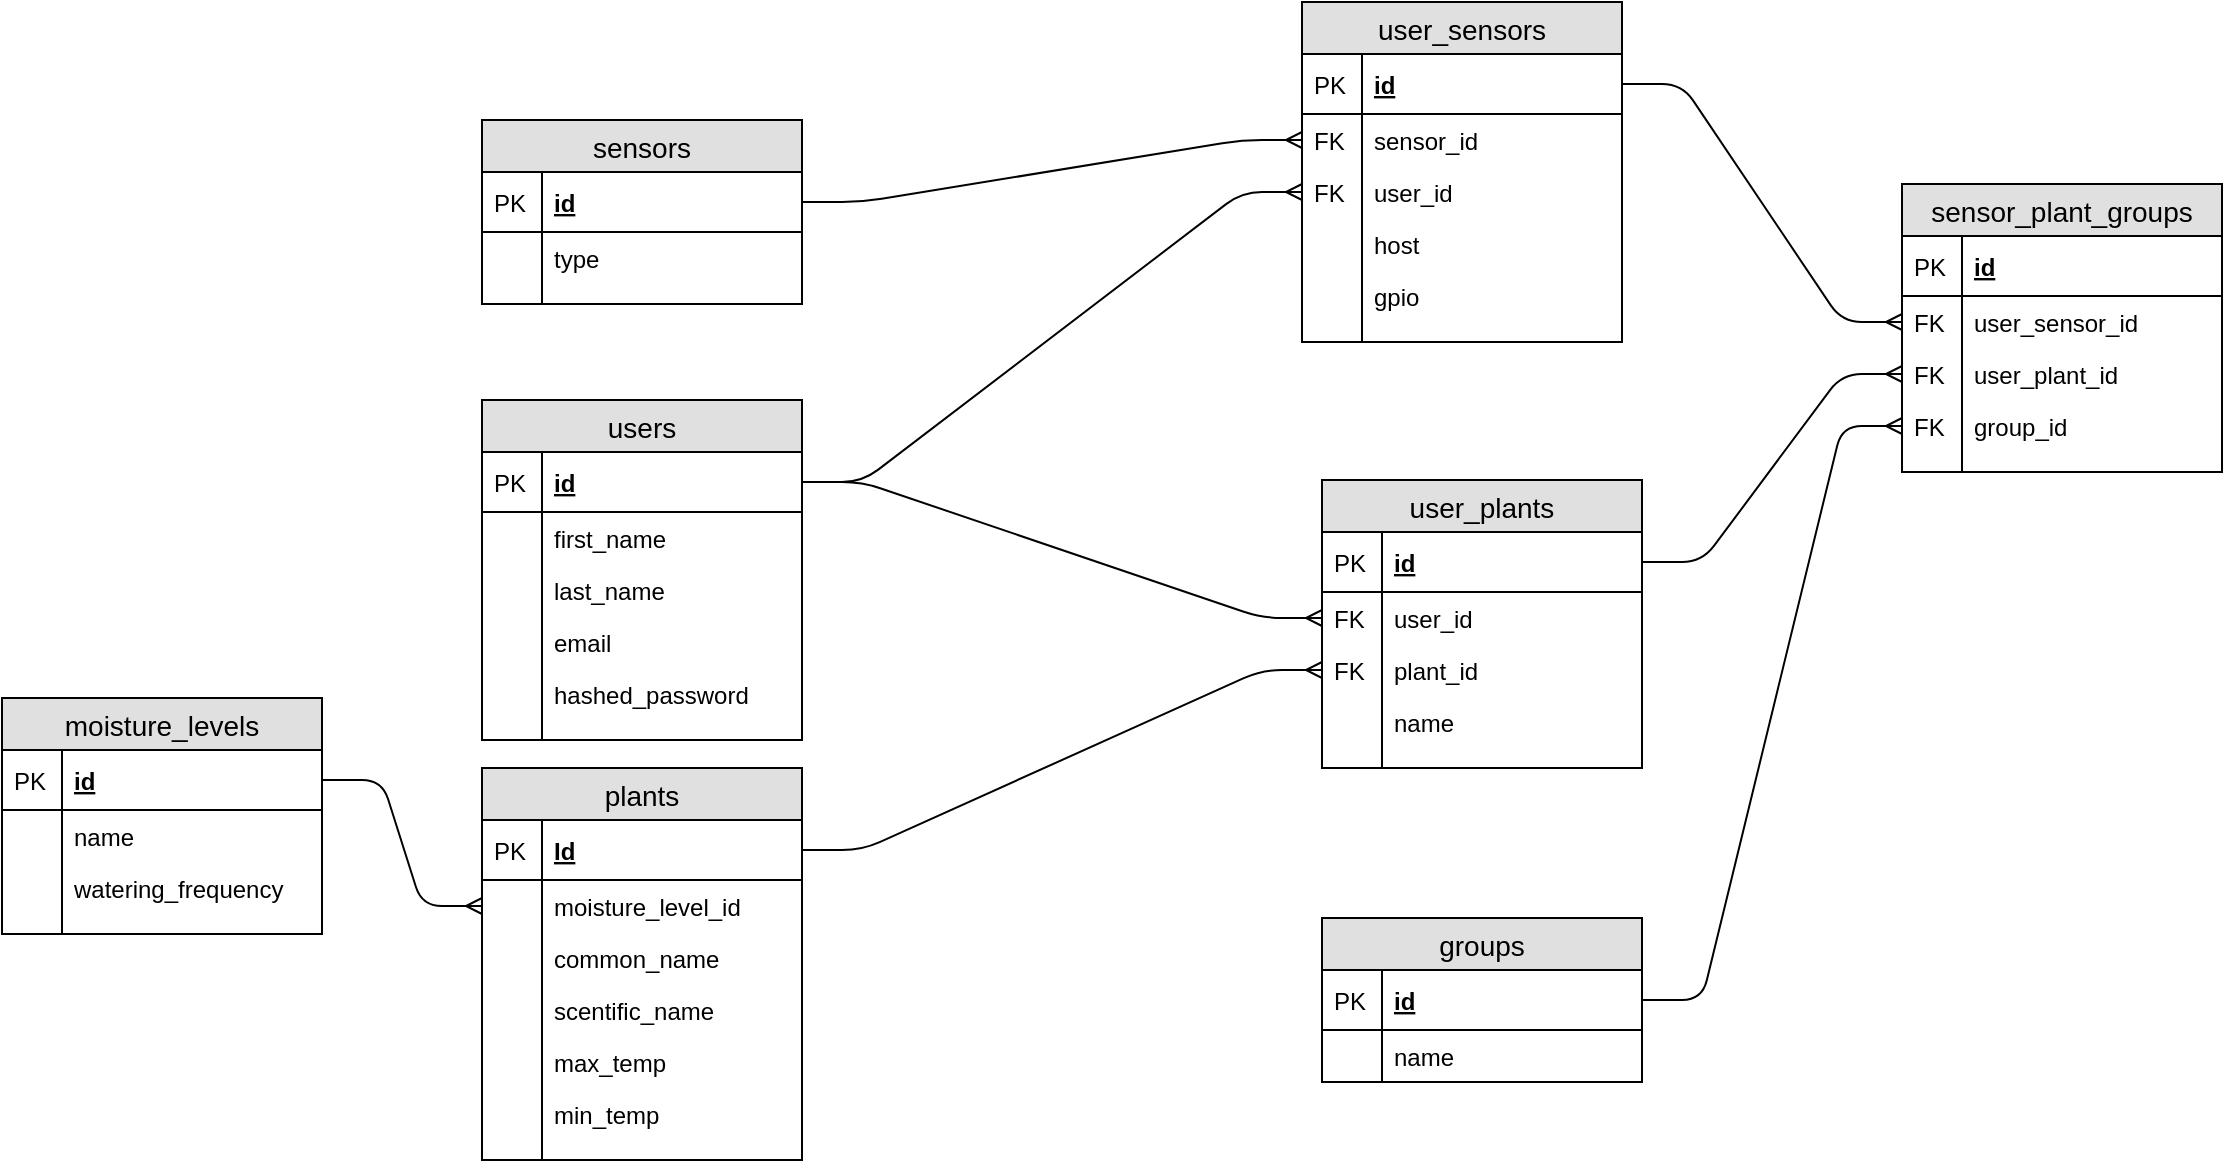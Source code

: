 <mxfile version="12.2.9" type="github" pages="1">
  <diagram id="MhqscBjMdHreHNnrETDg" name="Page-1">
    <mxGraphModel dx="1938" dy="1739" grid="1" gridSize="10" guides="1" tooltips="1" connect="1" arrows="1" fold="1" page="1" pageScale="1" pageWidth="850" pageHeight="1100" math="0" shadow="0">
      <root>
        <mxCell id="0"/>
        <mxCell id="1" parent="0"/>
        <mxCell id="bkFo6INZ_vl38a5Fbl8--2" value="users" style="swimlane;fontStyle=0;childLayout=stackLayout;horizontal=1;startSize=26;fillColor=#e0e0e0;horizontalStack=0;resizeParent=1;resizeParentMax=0;resizeLast=0;collapsible=1;marginBottom=0;swimlaneFillColor=#ffffff;align=center;fontSize=14;" parent="1" vertex="1">
          <mxGeometry x="-90" y="30" width="160" height="170" as="geometry"/>
        </mxCell>
        <mxCell id="bkFo6INZ_vl38a5Fbl8--3" value="id" style="shape=partialRectangle;top=0;left=0;right=0;bottom=1;align=left;verticalAlign=middle;fillColor=none;spacingLeft=34;spacingRight=4;overflow=hidden;rotatable=0;points=[[0,0.5],[1,0.5]];portConstraint=eastwest;dropTarget=0;fontStyle=5;fontSize=12;" parent="bkFo6INZ_vl38a5Fbl8--2" vertex="1">
          <mxGeometry y="26" width="160" height="30" as="geometry"/>
        </mxCell>
        <mxCell id="bkFo6INZ_vl38a5Fbl8--4" value="PK" style="shape=partialRectangle;top=0;left=0;bottom=0;fillColor=none;align=left;verticalAlign=middle;spacingLeft=4;spacingRight=4;overflow=hidden;rotatable=0;points=[];portConstraint=eastwest;part=1;fontSize=12;" parent="bkFo6INZ_vl38a5Fbl8--3" vertex="1" connectable="0">
          <mxGeometry width="30" height="30" as="geometry"/>
        </mxCell>
        <mxCell id="bkFo6INZ_vl38a5Fbl8--5" value="first_name" style="shape=partialRectangle;top=0;left=0;right=0;bottom=0;align=left;verticalAlign=top;fillColor=none;spacingLeft=34;spacingRight=4;overflow=hidden;rotatable=0;points=[[0,0.5],[1,0.5]];portConstraint=eastwest;dropTarget=0;fontSize=12;" parent="bkFo6INZ_vl38a5Fbl8--2" vertex="1">
          <mxGeometry y="56" width="160" height="26" as="geometry"/>
        </mxCell>
        <mxCell id="bkFo6INZ_vl38a5Fbl8--6" value="" style="shape=partialRectangle;top=0;left=0;bottom=0;fillColor=none;align=left;verticalAlign=top;spacingLeft=4;spacingRight=4;overflow=hidden;rotatable=0;points=[];portConstraint=eastwest;part=1;fontSize=12;" parent="bkFo6INZ_vl38a5Fbl8--5" vertex="1" connectable="0">
          <mxGeometry width="30" height="26" as="geometry"/>
        </mxCell>
        <mxCell id="bkFo6INZ_vl38a5Fbl8--7" value="last_name" style="shape=partialRectangle;top=0;left=0;right=0;bottom=0;align=left;verticalAlign=top;fillColor=none;spacingLeft=34;spacingRight=4;overflow=hidden;rotatable=0;points=[[0,0.5],[1,0.5]];portConstraint=eastwest;dropTarget=0;fontSize=12;" parent="bkFo6INZ_vl38a5Fbl8--2" vertex="1">
          <mxGeometry y="82" width="160" height="26" as="geometry"/>
        </mxCell>
        <mxCell id="bkFo6INZ_vl38a5Fbl8--8" value="" style="shape=partialRectangle;top=0;left=0;bottom=0;fillColor=none;align=left;verticalAlign=top;spacingLeft=4;spacingRight=4;overflow=hidden;rotatable=0;points=[];portConstraint=eastwest;part=1;fontSize=12;" parent="bkFo6INZ_vl38a5Fbl8--7" vertex="1" connectable="0">
          <mxGeometry width="30" height="26" as="geometry"/>
        </mxCell>
        <mxCell id="bkFo6INZ_vl38a5Fbl8--13" value="email" style="shape=partialRectangle;top=0;left=0;right=0;bottom=0;align=left;verticalAlign=top;fillColor=none;spacingLeft=34;spacingRight=4;overflow=hidden;rotatable=0;points=[[0,0.5],[1,0.5]];portConstraint=eastwest;dropTarget=0;fontSize=12;" parent="bkFo6INZ_vl38a5Fbl8--2" vertex="1">
          <mxGeometry y="108" width="160" height="26" as="geometry"/>
        </mxCell>
        <mxCell id="bkFo6INZ_vl38a5Fbl8--14" value="" style="shape=partialRectangle;top=0;left=0;bottom=0;fillColor=none;align=left;verticalAlign=top;spacingLeft=4;spacingRight=4;overflow=hidden;rotatable=0;points=[];portConstraint=eastwest;part=1;fontSize=12;" parent="bkFo6INZ_vl38a5Fbl8--13" vertex="1" connectable="0">
          <mxGeometry width="30" height="26" as="geometry"/>
        </mxCell>
        <mxCell id="bkFo6INZ_vl38a5Fbl8--9" value="hashed_password" style="shape=partialRectangle;top=0;left=0;right=0;bottom=0;align=left;verticalAlign=top;fillColor=none;spacingLeft=34;spacingRight=4;overflow=hidden;rotatable=0;points=[[0,0.5],[1,0.5]];portConstraint=eastwest;dropTarget=0;fontSize=12;" parent="bkFo6INZ_vl38a5Fbl8--2" vertex="1">
          <mxGeometry y="134" width="160" height="26" as="geometry"/>
        </mxCell>
        <mxCell id="bkFo6INZ_vl38a5Fbl8--10" value="" style="shape=partialRectangle;top=0;left=0;bottom=0;fillColor=none;align=left;verticalAlign=top;spacingLeft=4;spacingRight=4;overflow=hidden;rotatable=0;points=[];portConstraint=eastwest;part=1;fontSize=12;" parent="bkFo6INZ_vl38a5Fbl8--9" vertex="1" connectable="0">
          <mxGeometry width="30" height="26" as="geometry"/>
        </mxCell>
        <mxCell id="bkFo6INZ_vl38a5Fbl8--11" value="" style="shape=partialRectangle;top=0;left=0;right=0;bottom=0;align=left;verticalAlign=top;fillColor=none;spacingLeft=34;spacingRight=4;overflow=hidden;rotatable=0;points=[[0,0.5],[1,0.5]];portConstraint=eastwest;dropTarget=0;fontSize=12;" parent="bkFo6INZ_vl38a5Fbl8--2" vertex="1">
          <mxGeometry y="160" width="160" height="10" as="geometry"/>
        </mxCell>
        <mxCell id="bkFo6INZ_vl38a5Fbl8--12" value="" style="shape=partialRectangle;top=0;left=0;bottom=0;fillColor=none;align=left;verticalAlign=top;spacingLeft=4;spacingRight=4;overflow=hidden;rotatable=0;points=[];portConstraint=eastwest;part=1;fontSize=12;" parent="bkFo6INZ_vl38a5Fbl8--11" vertex="1" connectable="0">
          <mxGeometry width="30" height="10" as="geometry"/>
        </mxCell>
        <mxCell id="bkFo6INZ_vl38a5Fbl8--15" value="user_plants" style="swimlane;fontStyle=0;childLayout=stackLayout;horizontal=1;startSize=26;fillColor=#e0e0e0;horizontalStack=0;resizeParent=1;resizeParentMax=0;resizeLast=0;collapsible=1;marginBottom=0;swimlaneFillColor=#ffffff;align=center;fontSize=14;" parent="1" vertex="1">
          <mxGeometry x="330" y="70" width="160" height="144" as="geometry"/>
        </mxCell>
        <mxCell id="bkFo6INZ_vl38a5Fbl8--16" value="id" style="shape=partialRectangle;top=0;left=0;right=0;bottom=1;align=left;verticalAlign=middle;fillColor=none;spacingLeft=34;spacingRight=4;overflow=hidden;rotatable=0;points=[[0,0.5],[1,0.5]];portConstraint=eastwest;dropTarget=0;fontStyle=5;fontSize=12;" parent="bkFo6INZ_vl38a5Fbl8--15" vertex="1">
          <mxGeometry y="26" width="160" height="30" as="geometry"/>
        </mxCell>
        <mxCell id="bkFo6INZ_vl38a5Fbl8--17" value="PK" style="shape=partialRectangle;top=0;left=0;bottom=0;fillColor=none;align=left;verticalAlign=middle;spacingLeft=4;spacingRight=4;overflow=hidden;rotatable=0;points=[];portConstraint=eastwest;part=1;fontSize=12;" parent="bkFo6INZ_vl38a5Fbl8--16" vertex="1" connectable="0">
          <mxGeometry width="30" height="30" as="geometry"/>
        </mxCell>
        <mxCell id="bkFo6INZ_vl38a5Fbl8--18" value="user_id" style="shape=partialRectangle;top=0;left=0;right=0;bottom=0;align=left;verticalAlign=top;fillColor=none;spacingLeft=34;spacingRight=4;overflow=hidden;rotatable=0;points=[[0,0.5],[1,0.5]];portConstraint=eastwest;dropTarget=0;fontSize=12;" parent="bkFo6INZ_vl38a5Fbl8--15" vertex="1">
          <mxGeometry y="56" width="160" height="26" as="geometry"/>
        </mxCell>
        <mxCell id="bkFo6INZ_vl38a5Fbl8--19" value="FK" style="shape=partialRectangle;top=0;left=0;bottom=0;fillColor=none;align=left;verticalAlign=top;spacingLeft=4;spacingRight=4;overflow=hidden;rotatable=0;points=[];portConstraint=eastwest;part=1;fontSize=12;" parent="bkFo6INZ_vl38a5Fbl8--18" vertex="1" connectable="0">
          <mxGeometry width="30" height="26" as="geometry"/>
        </mxCell>
        <mxCell id="bkFo6INZ_vl38a5Fbl8--20" value="plant_id" style="shape=partialRectangle;top=0;left=0;right=0;bottom=0;align=left;verticalAlign=top;fillColor=none;spacingLeft=34;spacingRight=4;overflow=hidden;rotatable=0;points=[[0,0.5],[1,0.5]];portConstraint=eastwest;dropTarget=0;fontSize=12;" parent="bkFo6INZ_vl38a5Fbl8--15" vertex="1">
          <mxGeometry y="82" width="160" height="26" as="geometry"/>
        </mxCell>
        <mxCell id="bkFo6INZ_vl38a5Fbl8--21" value="FK" style="shape=partialRectangle;top=0;left=0;bottom=0;fillColor=none;align=left;verticalAlign=top;spacingLeft=4;spacingRight=4;overflow=hidden;rotatable=0;points=[];portConstraint=eastwest;part=1;fontSize=12;" parent="bkFo6INZ_vl38a5Fbl8--20" vertex="1" connectable="0">
          <mxGeometry width="30" height="26" as="geometry"/>
        </mxCell>
        <mxCell id="bkFo6INZ_vl38a5Fbl8--113" value="name" style="shape=partialRectangle;top=0;left=0;right=0;bottom=0;align=left;verticalAlign=top;fillColor=none;spacingLeft=34;spacingRight=4;overflow=hidden;rotatable=0;points=[[0,0.5],[1,0.5]];portConstraint=eastwest;dropTarget=0;fontSize=12;" parent="bkFo6INZ_vl38a5Fbl8--15" vertex="1">
          <mxGeometry y="108" width="160" height="26" as="geometry"/>
        </mxCell>
        <mxCell id="bkFo6INZ_vl38a5Fbl8--114" value="" style="shape=partialRectangle;top=0;left=0;bottom=0;fillColor=none;align=left;verticalAlign=top;spacingLeft=4;spacingRight=4;overflow=hidden;rotatable=0;points=[];portConstraint=eastwest;part=1;fontSize=12;" parent="bkFo6INZ_vl38a5Fbl8--113" vertex="1" connectable="0">
          <mxGeometry width="30" height="26" as="geometry"/>
        </mxCell>
        <mxCell id="bkFo6INZ_vl38a5Fbl8--24" value="" style="shape=partialRectangle;top=0;left=0;right=0;bottom=0;align=left;verticalAlign=top;fillColor=none;spacingLeft=34;spacingRight=4;overflow=hidden;rotatable=0;points=[[0,0.5],[1,0.5]];portConstraint=eastwest;dropTarget=0;fontSize=12;" parent="bkFo6INZ_vl38a5Fbl8--15" vertex="1">
          <mxGeometry y="134" width="160" height="10" as="geometry"/>
        </mxCell>
        <mxCell id="bkFo6INZ_vl38a5Fbl8--25" value="" style="shape=partialRectangle;top=0;left=0;bottom=0;fillColor=none;align=left;verticalAlign=top;spacingLeft=4;spacingRight=4;overflow=hidden;rotatable=0;points=[];portConstraint=eastwest;part=1;fontSize=12;" parent="bkFo6INZ_vl38a5Fbl8--24" vertex="1" connectable="0">
          <mxGeometry width="30" height="10" as="geometry"/>
        </mxCell>
        <mxCell id="bkFo6INZ_vl38a5Fbl8--27" value="" style="edgeStyle=entityRelationEdgeStyle;fontSize=12;html=1;endArrow=ERmany;entryX=0;entryY=0.5;entryDx=0;entryDy=0;exitX=1;exitY=0.5;exitDx=0;exitDy=0;" parent="1" source="bkFo6INZ_vl38a5Fbl8--3" target="bkFo6INZ_vl38a5Fbl8--18" edge="1">
          <mxGeometry width="100" height="100" relative="1" as="geometry">
            <mxPoint x="210" y="120" as="sourcePoint"/>
            <mxPoint x="110" y="350" as="targetPoint"/>
          </mxGeometry>
        </mxCell>
        <mxCell id="bkFo6INZ_vl38a5Fbl8--28" value="plants" style="swimlane;fontStyle=0;childLayout=stackLayout;horizontal=1;startSize=26;fillColor=#e0e0e0;horizontalStack=0;resizeParent=1;resizeParentMax=0;resizeLast=0;collapsible=1;marginBottom=0;swimlaneFillColor=#ffffff;align=center;fontSize=14;" parent="1" vertex="1">
          <mxGeometry x="-90" y="214" width="160" height="196" as="geometry"/>
        </mxCell>
        <mxCell id="bkFo6INZ_vl38a5Fbl8--29" value="Id" style="shape=partialRectangle;top=0;left=0;right=0;bottom=1;align=left;verticalAlign=middle;fillColor=none;spacingLeft=34;spacingRight=4;overflow=hidden;rotatable=0;points=[[0,0.5],[1,0.5]];portConstraint=eastwest;dropTarget=0;fontStyle=5;fontSize=12;" parent="bkFo6INZ_vl38a5Fbl8--28" vertex="1">
          <mxGeometry y="26" width="160" height="30" as="geometry"/>
        </mxCell>
        <mxCell id="bkFo6INZ_vl38a5Fbl8--30" value="PK" style="shape=partialRectangle;top=0;left=0;bottom=0;fillColor=none;align=left;verticalAlign=middle;spacingLeft=4;spacingRight=4;overflow=hidden;rotatable=0;points=[];portConstraint=eastwest;part=1;fontSize=12;" parent="bkFo6INZ_vl38a5Fbl8--29" vertex="1" connectable="0">
          <mxGeometry width="30" height="30" as="geometry"/>
        </mxCell>
        <mxCell id="bkFo6INZ_vl38a5Fbl8--44" value="moisture_level_id" style="shape=partialRectangle;top=0;left=0;right=0;bottom=0;align=left;verticalAlign=top;fillColor=none;spacingLeft=34;spacingRight=4;overflow=hidden;rotatable=0;points=[[0,0.5],[1,0.5]];portConstraint=eastwest;dropTarget=0;fontSize=12;" parent="bkFo6INZ_vl38a5Fbl8--28" vertex="1">
          <mxGeometry y="56" width="160" height="26" as="geometry"/>
        </mxCell>
        <mxCell id="bkFo6INZ_vl38a5Fbl8--45" value="" style="shape=partialRectangle;top=0;left=0;bottom=0;fillColor=none;align=left;verticalAlign=top;spacingLeft=4;spacingRight=4;overflow=hidden;rotatable=0;points=[];portConstraint=eastwest;part=1;fontSize=12;" parent="bkFo6INZ_vl38a5Fbl8--44" vertex="1" connectable="0">
          <mxGeometry width="30" height="26" as="geometry"/>
        </mxCell>
        <mxCell id="bkFo6INZ_vl38a5Fbl8--31" value="common_name" style="shape=partialRectangle;top=0;left=0;right=0;bottom=0;align=left;verticalAlign=top;fillColor=none;spacingLeft=34;spacingRight=4;overflow=hidden;rotatable=0;points=[[0,0.5],[1,0.5]];portConstraint=eastwest;dropTarget=0;fontSize=12;" parent="bkFo6INZ_vl38a5Fbl8--28" vertex="1">
          <mxGeometry y="82" width="160" height="26" as="geometry"/>
        </mxCell>
        <mxCell id="bkFo6INZ_vl38a5Fbl8--32" value="" style="shape=partialRectangle;top=0;left=0;bottom=0;fillColor=none;align=left;verticalAlign=top;spacingLeft=4;spacingRight=4;overflow=hidden;rotatable=0;points=[];portConstraint=eastwest;part=1;fontSize=12;" parent="bkFo6INZ_vl38a5Fbl8--31" vertex="1" connectable="0">
          <mxGeometry width="30" height="26" as="geometry"/>
        </mxCell>
        <mxCell id="bkFo6INZ_vl38a5Fbl8--46" value="scentific_name" style="shape=partialRectangle;top=0;left=0;right=0;bottom=0;align=left;verticalAlign=top;fillColor=none;spacingLeft=34;spacingRight=4;overflow=hidden;rotatable=0;points=[[0,0.5],[1,0.5]];portConstraint=eastwest;dropTarget=0;fontSize=12;" parent="bkFo6INZ_vl38a5Fbl8--28" vertex="1">
          <mxGeometry y="108" width="160" height="26" as="geometry"/>
        </mxCell>
        <mxCell id="bkFo6INZ_vl38a5Fbl8--47" value="" style="shape=partialRectangle;top=0;left=0;bottom=0;fillColor=none;align=left;verticalAlign=top;spacingLeft=4;spacingRight=4;overflow=hidden;rotatable=0;points=[];portConstraint=eastwest;part=1;fontSize=12;" parent="bkFo6INZ_vl38a5Fbl8--46" vertex="1" connectable="0">
          <mxGeometry width="30" height="26" as="geometry"/>
        </mxCell>
        <mxCell id="bkFo6INZ_vl38a5Fbl8--33" value="max_temp" style="shape=partialRectangle;top=0;left=0;right=0;bottom=0;align=left;verticalAlign=top;fillColor=none;spacingLeft=34;spacingRight=4;overflow=hidden;rotatable=0;points=[[0,0.5],[1,0.5]];portConstraint=eastwest;dropTarget=0;fontSize=12;" parent="bkFo6INZ_vl38a5Fbl8--28" vertex="1">
          <mxGeometry y="134" width="160" height="26" as="geometry"/>
        </mxCell>
        <mxCell id="bkFo6INZ_vl38a5Fbl8--34" value="" style="shape=partialRectangle;top=0;left=0;bottom=0;fillColor=none;align=left;verticalAlign=top;spacingLeft=4;spacingRight=4;overflow=hidden;rotatable=0;points=[];portConstraint=eastwest;part=1;fontSize=12;" parent="bkFo6INZ_vl38a5Fbl8--33" vertex="1" connectable="0">
          <mxGeometry width="30" height="26" as="geometry"/>
        </mxCell>
        <mxCell id="bkFo6INZ_vl38a5Fbl8--35" value="min_temp" style="shape=partialRectangle;top=0;left=0;right=0;bottom=0;align=left;verticalAlign=top;fillColor=none;spacingLeft=34;spacingRight=4;overflow=hidden;rotatable=0;points=[[0,0.5],[1,0.5]];portConstraint=eastwest;dropTarget=0;fontSize=12;" parent="bkFo6INZ_vl38a5Fbl8--28" vertex="1">
          <mxGeometry y="160" width="160" height="26" as="geometry"/>
        </mxCell>
        <mxCell id="bkFo6INZ_vl38a5Fbl8--36" value="" style="shape=partialRectangle;top=0;left=0;bottom=0;fillColor=none;align=left;verticalAlign=top;spacingLeft=4;spacingRight=4;overflow=hidden;rotatable=0;points=[];portConstraint=eastwest;part=1;fontSize=12;" parent="bkFo6INZ_vl38a5Fbl8--35" vertex="1" connectable="0">
          <mxGeometry width="30" height="26" as="geometry"/>
        </mxCell>
        <mxCell id="bkFo6INZ_vl38a5Fbl8--37" value="" style="shape=partialRectangle;top=0;left=0;right=0;bottom=0;align=left;verticalAlign=top;fillColor=none;spacingLeft=34;spacingRight=4;overflow=hidden;rotatable=0;points=[[0,0.5],[1,0.5]];portConstraint=eastwest;dropTarget=0;fontSize=12;" parent="bkFo6INZ_vl38a5Fbl8--28" vertex="1">
          <mxGeometry y="186" width="160" height="10" as="geometry"/>
        </mxCell>
        <mxCell id="bkFo6INZ_vl38a5Fbl8--38" value="" style="shape=partialRectangle;top=0;left=0;bottom=0;fillColor=none;align=left;verticalAlign=top;spacingLeft=4;spacingRight=4;overflow=hidden;rotatable=0;points=[];portConstraint=eastwest;part=1;fontSize=12;" parent="bkFo6INZ_vl38a5Fbl8--37" vertex="1" connectable="0">
          <mxGeometry width="30" height="10" as="geometry"/>
        </mxCell>
        <mxCell id="bkFo6INZ_vl38a5Fbl8--53" value="sensors" style="swimlane;fontStyle=0;childLayout=stackLayout;horizontal=1;startSize=26;fillColor=#e0e0e0;horizontalStack=0;resizeParent=1;resizeParentMax=0;resizeLast=0;collapsible=1;marginBottom=0;swimlaneFillColor=#ffffff;align=center;fontSize=14;" parent="1" vertex="1">
          <mxGeometry x="-90" y="-110" width="160" height="92" as="geometry"/>
        </mxCell>
        <mxCell id="bkFo6INZ_vl38a5Fbl8--54" value="id" style="shape=partialRectangle;top=0;left=0;right=0;bottom=1;align=left;verticalAlign=middle;fillColor=none;spacingLeft=34;spacingRight=4;overflow=hidden;rotatable=0;points=[[0,0.5],[1,0.5]];portConstraint=eastwest;dropTarget=0;fontStyle=5;fontSize=12;" parent="bkFo6INZ_vl38a5Fbl8--53" vertex="1">
          <mxGeometry y="26" width="160" height="30" as="geometry"/>
        </mxCell>
        <mxCell id="bkFo6INZ_vl38a5Fbl8--55" value="PK" style="shape=partialRectangle;top=0;left=0;bottom=0;fillColor=none;align=left;verticalAlign=middle;spacingLeft=4;spacingRight=4;overflow=hidden;rotatable=0;points=[];portConstraint=eastwest;part=1;fontSize=12;" parent="bkFo6INZ_vl38a5Fbl8--54" vertex="1" connectable="0">
          <mxGeometry width="30" height="30" as="geometry"/>
        </mxCell>
        <mxCell id="bkFo6INZ_vl38a5Fbl8--56" value="type" style="shape=partialRectangle;top=0;left=0;right=0;bottom=0;align=left;verticalAlign=top;fillColor=none;spacingLeft=34;spacingRight=4;overflow=hidden;rotatable=0;points=[[0,0.5],[1,0.5]];portConstraint=eastwest;dropTarget=0;fontSize=12;" parent="bkFo6INZ_vl38a5Fbl8--53" vertex="1">
          <mxGeometry y="56" width="160" height="26" as="geometry"/>
        </mxCell>
        <mxCell id="bkFo6INZ_vl38a5Fbl8--57" value="" style="shape=partialRectangle;top=0;left=0;bottom=0;fillColor=none;align=left;verticalAlign=top;spacingLeft=4;spacingRight=4;overflow=hidden;rotatable=0;points=[];portConstraint=eastwest;part=1;fontSize=12;" parent="bkFo6INZ_vl38a5Fbl8--56" vertex="1" connectable="0">
          <mxGeometry width="30" height="26" as="geometry"/>
        </mxCell>
        <mxCell id="bkFo6INZ_vl38a5Fbl8--62" value="" style="shape=partialRectangle;top=0;left=0;right=0;bottom=0;align=left;verticalAlign=top;fillColor=none;spacingLeft=34;spacingRight=4;overflow=hidden;rotatable=0;points=[[0,0.5],[1,0.5]];portConstraint=eastwest;dropTarget=0;fontSize=12;" parent="bkFo6INZ_vl38a5Fbl8--53" vertex="1">
          <mxGeometry y="82" width="160" height="10" as="geometry"/>
        </mxCell>
        <mxCell id="bkFo6INZ_vl38a5Fbl8--63" value="" style="shape=partialRectangle;top=0;left=0;bottom=0;fillColor=none;align=left;verticalAlign=top;spacingLeft=4;spacingRight=4;overflow=hidden;rotatable=0;points=[];portConstraint=eastwest;part=1;fontSize=12;" parent="bkFo6INZ_vl38a5Fbl8--62" vertex="1" connectable="0">
          <mxGeometry width="30" height="10" as="geometry"/>
        </mxCell>
        <mxCell id="bkFo6INZ_vl38a5Fbl8--75" value="" style="edgeStyle=entityRelationEdgeStyle;fontSize=12;html=1;endArrow=ERmany;entryX=0;entryY=0.5;entryDx=0;entryDy=0;" parent="1" source="bkFo6INZ_vl38a5Fbl8--54" target="bkFo6INZ_vl38a5Fbl8--90" edge="1">
          <mxGeometry width="100" height="100" relative="1" as="geometry">
            <mxPoint x="90" y="20" as="sourcePoint"/>
            <mxPoint x="450" y="150" as="targetPoint"/>
          </mxGeometry>
        </mxCell>
        <mxCell id="bkFo6INZ_vl38a5Fbl8--52" value="" style="edgeStyle=entityRelationEdgeStyle;fontSize=12;html=1;endArrow=ERmany;exitX=1;exitY=0.5;exitDx=0;exitDy=0;" parent="1" source="bkFo6INZ_vl38a5Fbl8--29" target="bkFo6INZ_vl38a5Fbl8--20" edge="1">
          <mxGeometry width="100" height="100" relative="1" as="geometry">
            <mxPoint x="360" y="324" as="sourcePoint"/>
            <mxPoint x="460" y="224" as="targetPoint"/>
          </mxGeometry>
        </mxCell>
        <mxCell id="bkFo6INZ_vl38a5Fbl8--87" value="user_sensors" style="swimlane;fontStyle=0;childLayout=stackLayout;horizontal=1;startSize=26;fillColor=#e0e0e0;horizontalStack=0;resizeParent=1;resizeParentMax=0;resizeLast=0;collapsible=1;marginBottom=0;swimlaneFillColor=#ffffff;align=center;fontSize=14;" parent="1" vertex="1">
          <mxGeometry x="320" y="-169" width="160" height="170" as="geometry"/>
        </mxCell>
        <mxCell id="bkFo6INZ_vl38a5Fbl8--88" value="id" style="shape=partialRectangle;top=0;left=0;right=0;bottom=1;align=left;verticalAlign=middle;fillColor=none;spacingLeft=34;spacingRight=4;overflow=hidden;rotatable=0;points=[[0,0.5],[1,0.5]];portConstraint=eastwest;dropTarget=0;fontStyle=5;fontSize=12;" parent="bkFo6INZ_vl38a5Fbl8--87" vertex="1">
          <mxGeometry y="26" width="160" height="30" as="geometry"/>
        </mxCell>
        <mxCell id="bkFo6INZ_vl38a5Fbl8--89" value="PK" style="shape=partialRectangle;top=0;left=0;bottom=0;fillColor=none;align=left;verticalAlign=middle;spacingLeft=4;spacingRight=4;overflow=hidden;rotatable=0;points=[];portConstraint=eastwest;part=1;fontSize=12;" parent="bkFo6INZ_vl38a5Fbl8--88" vertex="1" connectable="0">
          <mxGeometry width="30" height="30" as="geometry"/>
        </mxCell>
        <mxCell id="bkFo6INZ_vl38a5Fbl8--90" value="sensor_id" style="shape=partialRectangle;top=0;left=0;right=0;bottom=0;align=left;verticalAlign=top;fillColor=none;spacingLeft=34;spacingRight=4;overflow=hidden;rotatable=0;points=[[0,0.5],[1,0.5]];portConstraint=eastwest;dropTarget=0;fontSize=12;" parent="bkFo6INZ_vl38a5Fbl8--87" vertex="1">
          <mxGeometry y="56" width="160" height="26" as="geometry"/>
        </mxCell>
        <mxCell id="bkFo6INZ_vl38a5Fbl8--91" value="FK" style="shape=partialRectangle;top=0;left=0;bottom=0;fillColor=none;align=left;verticalAlign=top;spacingLeft=4;spacingRight=4;overflow=hidden;rotatable=0;points=[];portConstraint=eastwest;part=1;fontSize=12;" parent="bkFo6INZ_vl38a5Fbl8--90" vertex="1" connectable="0">
          <mxGeometry width="30" height="26" as="geometry"/>
        </mxCell>
        <mxCell id="bkFo6INZ_vl38a5Fbl8--92" value="user_id" style="shape=partialRectangle;top=0;left=0;right=0;bottom=0;align=left;verticalAlign=top;fillColor=none;spacingLeft=34;spacingRight=4;overflow=hidden;rotatable=0;points=[[0,0.5],[1,0.5]];portConstraint=eastwest;dropTarget=0;fontSize=12;" parent="bkFo6INZ_vl38a5Fbl8--87" vertex="1">
          <mxGeometry y="82" width="160" height="26" as="geometry"/>
        </mxCell>
        <mxCell id="bkFo6INZ_vl38a5Fbl8--93" value="FK" style="shape=partialRectangle;top=0;left=0;bottom=0;fillColor=none;align=left;verticalAlign=top;spacingLeft=4;spacingRight=4;overflow=hidden;rotatable=0;points=[];portConstraint=eastwest;part=1;fontSize=12;" parent="bkFo6INZ_vl38a5Fbl8--92" vertex="1" connectable="0">
          <mxGeometry width="30" height="26" as="geometry"/>
        </mxCell>
        <mxCell id="Fd1Yyd91e2m5ZtXEvojF-16" value="host" style="shape=partialRectangle;top=0;left=0;right=0;bottom=0;align=left;verticalAlign=top;fillColor=none;spacingLeft=34;spacingRight=4;overflow=hidden;rotatable=0;points=[[0,0.5],[1,0.5]];portConstraint=eastwest;dropTarget=0;fontSize=12;" parent="bkFo6INZ_vl38a5Fbl8--87" vertex="1">
          <mxGeometry y="108" width="160" height="26" as="geometry"/>
        </mxCell>
        <mxCell id="Fd1Yyd91e2m5ZtXEvojF-17" value="" style="shape=partialRectangle;top=0;left=0;bottom=0;fillColor=none;align=left;verticalAlign=top;spacingLeft=4;spacingRight=4;overflow=hidden;rotatable=0;points=[];portConstraint=eastwest;part=1;fontSize=12;" parent="Fd1Yyd91e2m5ZtXEvojF-16" vertex="1" connectable="0">
          <mxGeometry width="30" height="26" as="geometry"/>
        </mxCell>
        <mxCell id="Fd1Yyd91e2m5ZtXEvojF-18" value="gpio" style="shape=partialRectangle;top=0;left=0;right=0;bottom=0;align=left;verticalAlign=top;fillColor=none;spacingLeft=34;spacingRight=4;overflow=hidden;rotatable=0;points=[[0,0.5],[1,0.5]];portConstraint=eastwest;dropTarget=0;fontSize=12;" parent="bkFo6INZ_vl38a5Fbl8--87" vertex="1">
          <mxGeometry y="134" width="160" height="26" as="geometry"/>
        </mxCell>
        <mxCell id="Fd1Yyd91e2m5ZtXEvojF-19" value="" style="shape=partialRectangle;top=0;left=0;bottom=0;fillColor=none;align=left;verticalAlign=top;spacingLeft=4;spacingRight=4;overflow=hidden;rotatable=0;points=[];portConstraint=eastwest;part=1;fontSize=12;" parent="Fd1Yyd91e2m5ZtXEvojF-18" vertex="1" connectable="0">
          <mxGeometry width="30" height="26" as="geometry"/>
        </mxCell>
        <mxCell id="bkFo6INZ_vl38a5Fbl8--96" value="" style="shape=partialRectangle;top=0;left=0;right=0;bottom=0;align=left;verticalAlign=top;fillColor=none;spacingLeft=34;spacingRight=4;overflow=hidden;rotatable=0;points=[[0,0.5],[1,0.5]];portConstraint=eastwest;dropTarget=0;fontSize=12;" parent="bkFo6INZ_vl38a5Fbl8--87" vertex="1">
          <mxGeometry y="160" width="160" height="10" as="geometry"/>
        </mxCell>
        <mxCell id="bkFo6INZ_vl38a5Fbl8--97" value="" style="shape=partialRectangle;top=0;left=0;bottom=0;fillColor=none;align=left;verticalAlign=top;spacingLeft=4;spacingRight=4;overflow=hidden;rotatable=0;points=[];portConstraint=eastwest;part=1;fontSize=12;" parent="bkFo6INZ_vl38a5Fbl8--96" vertex="1" connectable="0">
          <mxGeometry width="30" height="10" as="geometry"/>
        </mxCell>
        <mxCell id="bkFo6INZ_vl38a5Fbl8--98" value="" style="edgeStyle=entityRelationEdgeStyle;fontSize=12;html=1;endArrow=ERmany;" parent="1" source="bkFo6INZ_vl38a5Fbl8--3" target="bkFo6INZ_vl38a5Fbl8--92" edge="1">
          <mxGeometry width="100" height="100" relative="1" as="geometry">
            <mxPoint x="110" y="110" as="sourcePoint"/>
            <mxPoint x="240" y="150" as="targetPoint"/>
          </mxGeometry>
        </mxCell>
        <mxCell id="bkFo6INZ_vl38a5Fbl8--99" value="sensor_plant_groups" style="swimlane;fontStyle=0;childLayout=stackLayout;horizontal=1;startSize=26;fillColor=#e0e0e0;horizontalStack=0;resizeParent=1;resizeParentMax=0;resizeLast=0;collapsible=1;marginBottom=0;swimlaneFillColor=#ffffff;align=center;fontSize=14;" parent="1" vertex="1">
          <mxGeometry x="620" y="-78" width="160" height="144" as="geometry"/>
        </mxCell>
        <mxCell id="bkFo6INZ_vl38a5Fbl8--100" value="id" style="shape=partialRectangle;top=0;left=0;right=0;bottom=1;align=left;verticalAlign=middle;fillColor=none;spacingLeft=34;spacingRight=4;overflow=hidden;rotatable=0;points=[[0,0.5],[1,0.5]];portConstraint=eastwest;dropTarget=0;fontStyle=5;fontSize=12;" parent="bkFo6INZ_vl38a5Fbl8--99" vertex="1">
          <mxGeometry y="26" width="160" height="30" as="geometry"/>
        </mxCell>
        <mxCell id="bkFo6INZ_vl38a5Fbl8--101" value="PK" style="shape=partialRectangle;top=0;left=0;bottom=0;fillColor=none;align=left;verticalAlign=middle;spacingLeft=4;spacingRight=4;overflow=hidden;rotatable=0;points=[];portConstraint=eastwest;part=1;fontSize=12;" parent="bkFo6INZ_vl38a5Fbl8--100" vertex="1" connectable="0">
          <mxGeometry width="30" height="30" as="geometry"/>
        </mxCell>
        <mxCell id="bkFo6INZ_vl38a5Fbl8--102" value="user_sensor_id" style="shape=partialRectangle;top=0;left=0;right=0;bottom=0;align=left;verticalAlign=top;fillColor=none;spacingLeft=34;spacingRight=4;overflow=hidden;rotatable=0;points=[[0,0.5],[1,0.5]];portConstraint=eastwest;dropTarget=0;fontSize=12;" parent="bkFo6INZ_vl38a5Fbl8--99" vertex="1">
          <mxGeometry y="56" width="160" height="26" as="geometry"/>
        </mxCell>
        <mxCell id="bkFo6INZ_vl38a5Fbl8--103" value="FK" style="shape=partialRectangle;top=0;left=0;bottom=0;fillColor=none;align=left;verticalAlign=top;spacingLeft=4;spacingRight=4;overflow=hidden;rotatable=0;points=[];portConstraint=eastwest;part=1;fontSize=12;" parent="bkFo6INZ_vl38a5Fbl8--102" vertex="1" connectable="0">
          <mxGeometry width="30" height="26" as="geometry"/>
        </mxCell>
        <mxCell id="bkFo6INZ_vl38a5Fbl8--104" value="user_plant_id" style="shape=partialRectangle;top=0;left=0;right=0;bottom=0;align=left;verticalAlign=top;fillColor=none;spacingLeft=34;spacingRight=4;overflow=hidden;rotatable=0;points=[[0,0.5],[1,0.5]];portConstraint=eastwest;dropTarget=0;fontSize=12;" parent="bkFo6INZ_vl38a5Fbl8--99" vertex="1">
          <mxGeometry y="82" width="160" height="26" as="geometry"/>
        </mxCell>
        <mxCell id="bkFo6INZ_vl38a5Fbl8--105" value="FK" style="shape=partialRectangle;top=0;left=0;bottom=0;fillColor=none;align=left;verticalAlign=top;spacingLeft=4;spacingRight=4;overflow=hidden;rotatable=0;points=[];portConstraint=eastwest;part=1;fontSize=12;" parent="bkFo6INZ_vl38a5Fbl8--104" vertex="1" connectable="0">
          <mxGeometry width="30" height="26" as="geometry"/>
        </mxCell>
        <mxCell id="Fd1Yyd91e2m5ZtXEvojF-12" value="group_id" style="shape=partialRectangle;top=0;left=0;right=0;bottom=0;align=left;verticalAlign=top;fillColor=none;spacingLeft=34;spacingRight=4;overflow=hidden;rotatable=0;points=[[0,0.5],[1,0.5]];portConstraint=eastwest;dropTarget=0;fontSize=12;" parent="bkFo6INZ_vl38a5Fbl8--99" vertex="1">
          <mxGeometry y="108" width="160" height="26" as="geometry"/>
        </mxCell>
        <mxCell id="Fd1Yyd91e2m5ZtXEvojF-13" value="FK" style="shape=partialRectangle;top=0;left=0;bottom=0;fillColor=none;align=left;verticalAlign=top;spacingLeft=4;spacingRight=4;overflow=hidden;rotatable=0;points=[];portConstraint=eastwest;part=1;fontSize=12;" parent="Fd1Yyd91e2m5ZtXEvojF-12" vertex="1" connectable="0">
          <mxGeometry width="30" height="26" as="geometry"/>
        </mxCell>
        <mxCell id="bkFo6INZ_vl38a5Fbl8--108" value="" style="shape=partialRectangle;top=0;left=0;right=0;bottom=0;align=left;verticalAlign=top;fillColor=none;spacingLeft=34;spacingRight=4;overflow=hidden;rotatable=0;points=[[0,0.5],[1,0.5]];portConstraint=eastwest;dropTarget=0;fontSize=12;" parent="bkFo6INZ_vl38a5Fbl8--99" vertex="1">
          <mxGeometry y="134" width="160" height="10" as="geometry"/>
        </mxCell>
        <mxCell id="bkFo6INZ_vl38a5Fbl8--109" value="" style="shape=partialRectangle;top=0;left=0;bottom=0;fillColor=none;align=left;verticalAlign=top;spacingLeft=4;spacingRight=4;overflow=hidden;rotatable=0;points=[];portConstraint=eastwest;part=1;fontSize=12;" parent="bkFo6INZ_vl38a5Fbl8--108" vertex="1" connectable="0">
          <mxGeometry width="30" height="10" as="geometry"/>
        </mxCell>
        <mxCell id="bkFo6INZ_vl38a5Fbl8--111" value="" style="edgeStyle=entityRelationEdgeStyle;fontSize=12;html=1;endArrow=ERmany;" parent="1" source="bkFo6INZ_vl38a5Fbl8--88" target="bkFo6INZ_vl38a5Fbl8--102" edge="1">
          <mxGeometry width="100" height="100" relative="1" as="geometry">
            <mxPoint x="540" y="360" as="sourcePoint"/>
            <mxPoint x="640" y="260" as="targetPoint"/>
          </mxGeometry>
        </mxCell>
        <mxCell id="bkFo6INZ_vl38a5Fbl8--112" value="" style="edgeStyle=entityRelationEdgeStyle;fontSize=12;html=1;endArrow=ERmany;" parent="1" source="bkFo6INZ_vl38a5Fbl8--16" target="bkFo6INZ_vl38a5Fbl8--104" edge="1">
          <mxGeometry width="100" height="100" relative="1" as="geometry">
            <mxPoint x="520" y="220" as="sourcePoint"/>
            <mxPoint x="570" y="230" as="targetPoint"/>
          </mxGeometry>
        </mxCell>
        <mxCell id="Fd1Yyd91e2m5ZtXEvojF-1" value="groups" style="swimlane;fontStyle=0;childLayout=stackLayout;horizontal=1;startSize=26;fillColor=#e0e0e0;horizontalStack=0;resizeParent=1;resizeParentMax=0;resizeLast=0;collapsible=1;marginBottom=0;swimlaneFillColor=#ffffff;align=center;fontSize=14;" parent="1" vertex="1">
          <mxGeometry x="330" y="289" width="160" height="82" as="geometry"/>
        </mxCell>
        <mxCell id="Fd1Yyd91e2m5ZtXEvojF-2" value="id" style="shape=partialRectangle;top=0;left=0;right=0;bottom=1;align=left;verticalAlign=middle;fillColor=none;spacingLeft=34;spacingRight=4;overflow=hidden;rotatable=0;points=[[0,0.5],[1,0.5]];portConstraint=eastwest;dropTarget=0;fontStyle=5;fontSize=12;" parent="Fd1Yyd91e2m5ZtXEvojF-1" vertex="1">
          <mxGeometry y="26" width="160" height="30" as="geometry"/>
        </mxCell>
        <mxCell id="Fd1Yyd91e2m5ZtXEvojF-3" value="PK" style="shape=partialRectangle;top=0;left=0;bottom=0;fillColor=none;align=left;verticalAlign=middle;spacingLeft=4;spacingRight=4;overflow=hidden;rotatable=0;points=[];portConstraint=eastwest;part=1;fontSize=12;" parent="Fd1Yyd91e2m5ZtXEvojF-2" vertex="1" connectable="0">
          <mxGeometry width="30" height="30" as="geometry"/>
        </mxCell>
        <mxCell id="Fd1Yyd91e2m5ZtXEvojF-4" value="name" style="shape=partialRectangle;top=0;left=0;right=0;bottom=0;align=left;verticalAlign=top;fillColor=none;spacingLeft=34;spacingRight=4;overflow=hidden;rotatable=0;points=[[0,0.5],[1,0.5]];portConstraint=eastwest;dropTarget=0;fontSize=12;" parent="Fd1Yyd91e2m5ZtXEvojF-1" vertex="1">
          <mxGeometry y="56" width="160" height="26" as="geometry"/>
        </mxCell>
        <mxCell id="Fd1Yyd91e2m5ZtXEvojF-5" value="" style="shape=partialRectangle;top=0;left=0;bottom=0;fillColor=none;align=left;verticalAlign=top;spacingLeft=4;spacingRight=4;overflow=hidden;rotatable=0;points=[];portConstraint=eastwest;part=1;fontSize=12;" parent="Fd1Yyd91e2m5ZtXEvojF-4" vertex="1" connectable="0">
          <mxGeometry width="30" height="26" as="geometry"/>
        </mxCell>
        <mxCell id="Fd1Yyd91e2m5ZtXEvojF-14" value="" style="edgeStyle=entityRelationEdgeStyle;fontSize=12;html=1;endArrow=ERmany;" parent="1" source="Fd1Yyd91e2m5ZtXEvojF-2" target="Fd1Yyd91e2m5ZtXEvojF-12" edge="1">
          <mxGeometry width="100" height="100" relative="1" as="geometry">
            <mxPoint x="450" y="530" as="sourcePoint"/>
            <mxPoint x="550" y="430" as="targetPoint"/>
          </mxGeometry>
        </mxCell>
        <mxCell id="Fd1Yyd91e2m5ZtXEvojF-20" value="moisture_levels" style="swimlane;fontStyle=0;childLayout=stackLayout;horizontal=1;startSize=26;fillColor=#e0e0e0;horizontalStack=0;resizeParent=1;resizeParentMax=0;resizeLast=0;collapsible=1;marginBottom=0;swimlaneFillColor=#ffffff;align=center;fontSize=14;" parent="1" vertex="1">
          <mxGeometry x="-330" y="179" width="160" height="118" as="geometry"/>
        </mxCell>
        <mxCell id="Fd1Yyd91e2m5ZtXEvojF-21" value="id" style="shape=partialRectangle;top=0;left=0;right=0;bottom=1;align=left;verticalAlign=middle;fillColor=none;spacingLeft=34;spacingRight=4;overflow=hidden;rotatable=0;points=[[0,0.5],[1,0.5]];portConstraint=eastwest;dropTarget=0;fontStyle=5;fontSize=12;" parent="Fd1Yyd91e2m5ZtXEvojF-20" vertex="1">
          <mxGeometry y="26" width="160" height="30" as="geometry"/>
        </mxCell>
        <mxCell id="Fd1Yyd91e2m5ZtXEvojF-22" value="PK" style="shape=partialRectangle;top=0;left=0;bottom=0;fillColor=none;align=left;verticalAlign=middle;spacingLeft=4;spacingRight=4;overflow=hidden;rotatable=0;points=[];portConstraint=eastwest;part=1;fontSize=12;" parent="Fd1Yyd91e2m5ZtXEvojF-21" vertex="1" connectable="0">
          <mxGeometry width="30" height="30" as="geometry"/>
        </mxCell>
        <mxCell id="Fd1Yyd91e2m5ZtXEvojF-23" value="name" style="shape=partialRectangle;top=0;left=0;right=0;bottom=0;align=left;verticalAlign=top;fillColor=none;spacingLeft=34;spacingRight=4;overflow=hidden;rotatable=0;points=[[0,0.5],[1,0.5]];portConstraint=eastwest;dropTarget=0;fontSize=12;" parent="Fd1Yyd91e2m5ZtXEvojF-20" vertex="1">
          <mxGeometry y="56" width="160" height="26" as="geometry"/>
        </mxCell>
        <mxCell id="Fd1Yyd91e2m5ZtXEvojF-24" value="" style="shape=partialRectangle;top=0;left=0;bottom=0;fillColor=none;align=left;verticalAlign=top;spacingLeft=4;spacingRight=4;overflow=hidden;rotatable=0;points=[];portConstraint=eastwest;part=1;fontSize=12;" parent="Fd1Yyd91e2m5ZtXEvojF-23" vertex="1" connectable="0">
          <mxGeometry width="30" height="26" as="geometry"/>
        </mxCell>
        <mxCell id="wCjdJPTOUolV0XSQ0o5l-3" value="watering_frequency" style="shape=partialRectangle;top=0;left=0;right=0;bottom=0;align=left;verticalAlign=top;fillColor=none;spacingLeft=34;spacingRight=4;overflow=hidden;rotatable=0;points=[[0,0.5],[1,0.5]];portConstraint=eastwest;dropTarget=0;fontSize=12;" vertex="1" parent="Fd1Yyd91e2m5ZtXEvojF-20">
          <mxGeometry y="82" width="160" height="26" as="geometry"/>
        </mxCell>
        <mxCell id="wCjdJPTOUolV0XSQ0o5l-4" value="" style="shape=partialRectangle;top=0;left=0;bottom=0;fillColor=none;align=left;verticalAlign=top;spacingLeft=4;spacingRight=4;overflow=hidden;rotatable=0;points=[];portConstraint=eastwest;part=1;fontSize=12;" vertex="1" connectable="0" parent="wCjdJPTOUolV0XSQ0o5l-3">
          <mxGeometry width="30" height="26" as="geometry"/>
        </mxCell>
        <mxCell id="Fd1Yyd91e2m5ZtXEvojF-29" value="" style="shape=partialRectangle;top=0;left=0;right=0;bottom=0;align=left;verticalAlign=top;fillColor=none;spacingLeft=34;spacingRight=4;overflow=hidden;rotatable=0;points=[[0,0.5],[1,0.5]];portConstraint=eastwest;dropTarget=0;fontSize=12;" parent="Fd1Yyd91e2m5ZtXEvojF-20" vertex="1">
          <mxGeometry y="108" width="160" height="10" as="geometry"/>
        </mxCell>
        <mxCell id="Fd1Yyd91e2m5ZtXEvojF-30" value="" style="shape=partialRectangle;top=0;left=0;bottom=0;fillColor=none;align=left;verticalAlign=top;spacingLeft=4;spacingRight=4;overflow=hidden;rotatable=0;points=[];portConstraint=eastwest;part=1;fontSize=12;" parent="Fd1Yyd91e2m5ZtXEvojF-29" vertex="1" connectable="0">
          <mxGeometry width="30" height="10" as="geometry"/>
        </mxCell>
        <mxCell id="Fd1Yyd91e2m5ZtXEvojF-31" value="" style="edgeStyle=entityRelationEdgeStyle;fontSize=12;html=1;endArrow=ERmany;exitX=1;exitY=0.5;exitDx=0;exitDy=0;" parent="1" source="Fd1Yyd91e2m5ZtXEvojF-21" target="bkFo6INZ_vl38a5Fbl8--44" edge="1">
          <mxGeometry width="100" height="100" relative="1" as="geometry">
            <mxPoint x="-220" y="530" as="sourcePoint"/>
            <mxPoint x="-120" y="430" as="targetPoint"/>
          </mxGeometry>
        </mxCell>
      </root>
    </mxGraphModel>
  </diagram>
</mxfile>

